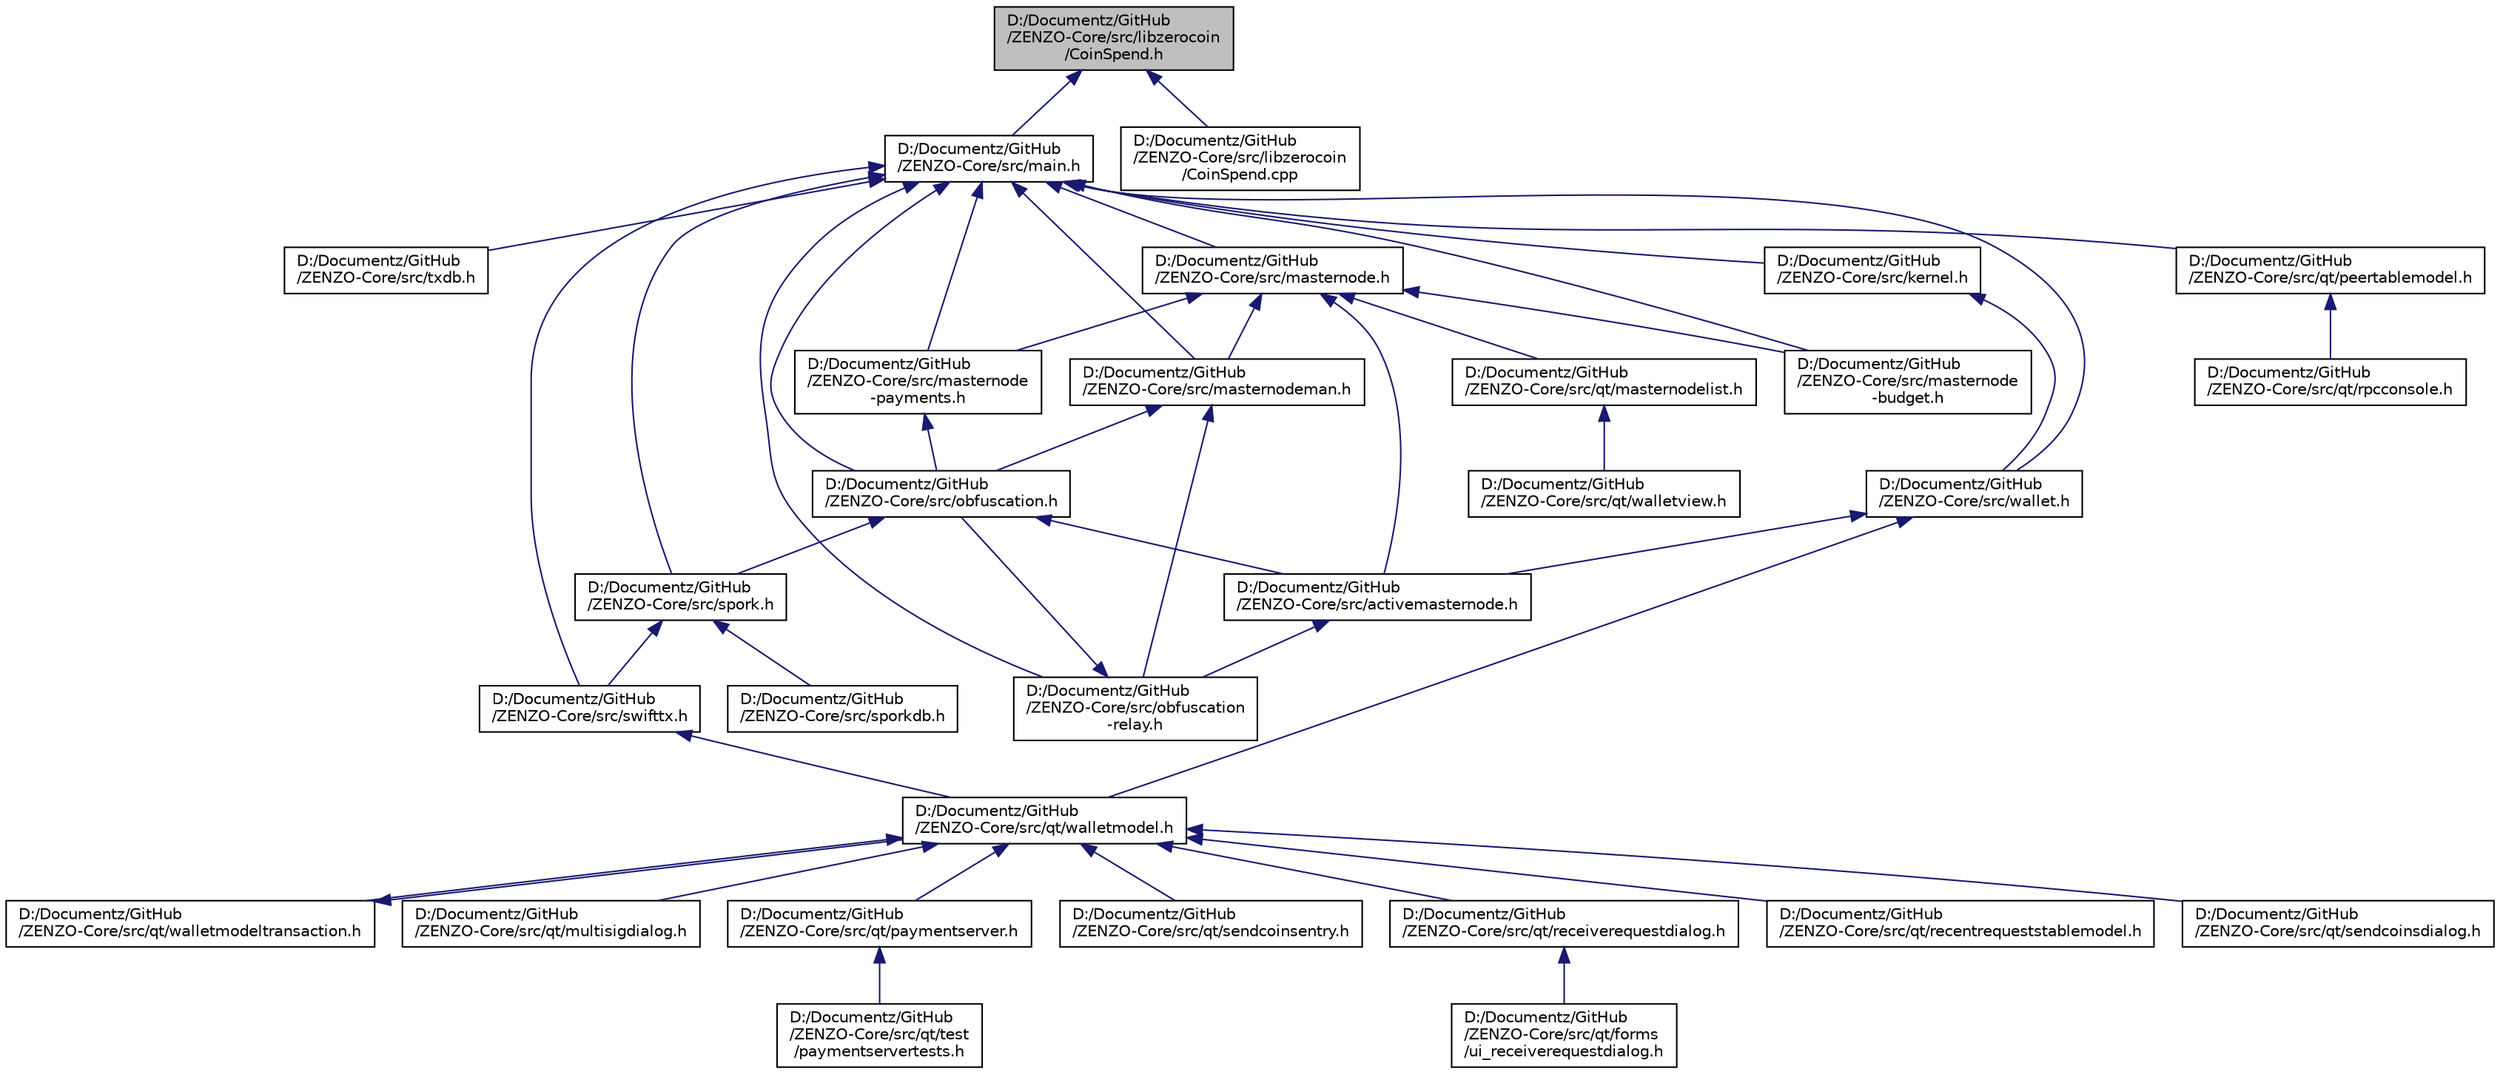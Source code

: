 digraph "D:/Documentz/GitHub/ZENZO-Core/src/libzerocoin/CoinSpend.h"
{
 // LATEX_PDF_SIZE
  edge [fontname="Helvetica",fontsize="10",labelfontname="Helvetica",labelfontsize="10"];
  node [fontname="Helvetica",fontsize="10",shape=record];
  Node34 [label="D:/Documentz/GitHub\l/ZENZO-Core/src/libzerocoin\l/CoinSpend.h",height=0.2,width=0.4,color="black", fillcolor="grey75", style="filled", fontcolor="black",tooltip="CoinSpend class for the Zerocoin library."];
  Node34 -> Node35 [dir="back",color="midnightblue",fontsize="10",style="solid"];
  Node35 [label="D:/Documentz/GitHub\l/ZENZO-Core/src/main.h",height=0.2,width=0.4,color="black", fillcolor="white", style="filled",URL="$main_8h_source.html",tooltip=" "];
  Node35 -> Node36 [dir="back",color="midnightblue",fontsize="10",style="solid"];
  Node36 [label="D:/Documentz/GitHub\l/ZENZO-Core/src/txdb.h",height=0.2,width=0.4,color="black", fillcolor="white", style="filled",URL="$txdb_8h_source.html",tooltip=" "];
  Node35 -> Node37 [dir="back",color="midnightblue",fontsize="10",style="solid"];
  Node37 [label="D:/Documentz/GitHub\l/ZENZO-Core/src/spork.h",height=0.2,width=0.4,color="black", fillcolor="white", style="filled",URL="$spork_8h_source.html",tooltip=" "];
  Node37 -> Node38 [dir="back",color="midnightblue",fontsize="10",style="solid"];
  Node38 [label="D:/Documentz/GitHub\l/ZENZO-Core/src/sporkdb.h",height=0.2,width=0.4,color="black", fillcolor="white", style="filled",URL="$sporkdb_8h_source.html",tooltip=" "];
  Node37 -> Node39 [dir="back",color="midnightblue",fontsize="10",style="solid"];
  Node39 [label="D:/Documentz/GitHub\l/ZENZO-Core/src/swifttx.h",height=0.2,width=0.4,color="black", fillcolor="white", style="filled",URL="$swifttx_8h_source.html",tooltip=" "];
  Node39 -> Node40 [dir="back",color="midnightblue",fontsize="10",style="solid"];
  Node40 [label="D:/Documentz/GitHub\l/ZENZO-Core/src/qt/walletmodel.h",height=0.2,width=0.4,color="black", fillcolor="white", style="filled",URL="$walletmodel_8h_source.html",tooltip=" "];
  Node40 -> Node41 [dir="back",color="midnightblue",fontsize="10",style="solid"];
  Node41 [label="D:/Documentz/GitHub\l/ZENZO-Core/src/qt/walletmodeltransaction.h",height=0.2,width=0.4,color="black", fillcolor="white", style="filled",URL="$walletmodeltransaction_8h_source.html",tooltip=" "];
  Node41 -> Node40 [dir="back",color="midnightblue",fontsize="10",style="solid"];
  Node40 -> Node42 [dir="back",color="midnightblue",fontsize="10",style="solid"];
  Node42 [label="D:/Documentz/GitHub\l/ZENZO-Core/src/qt/multisigdialog.h",height=0.2,width=0.4,color="black", fillcolor="white", style="filled",URL="$multisigdialog_8h_source.html",tooltip=" "];
  Node40 -> Node43 [dir="back",color="midnightblue",fontsize="10",style="solid"];
  Node43 [label="D:/Documentz/GitHub\l/ZENZO-Core/src/qt/paymentserver.h",height=0.2,width=0.4,color="black", fillcolor="white", style="filled",URL="$paymentserver_8h_source.html",tooltip=" "];
  Node43 -> Node44 [dir="back",color="midnightblue",fontsize="10",style="solid"];
  Node44 [label="D:/Documentz/GitHub\l/ZENZO-Core/src/qt/test\l/paymentservertests.h",height=0.2,width=0.4,color="black", fillcolor="white", style="filled",URL="$paymentservertests_8h_source.html",tooltip=" "];
  Node40 -> Node45 [dir="back",color="midnightblue",fontsize="10",style="solid"];
  Node45 [label="D:/Documentz/GitHub\l/ZENZO-Core/src/qt/sendcoinsentry.h",height=0.2,width=0.4,color="black", fillcolor="white", style="filled",URL="$sendcoinsentry_8h_source.html",tooltip=" "];
  Node40 -> Node46 [dir="back",color="midnightblue",fontsize="10",style="solid"];
  Node46 [label="D:/Documentz/GitHub\l/ZENZO-Core/src/qt/receiverequestdialog.h",height=0.2,width=0.4,color="black", fillcolor="white", style="filled",URL="$receiverequestdialog_8h_source.html",tooltip=" "];
  Node46 -> Node47 [dir="back",color="midnightblue",fontsize="10",style="solid"];
  Node47 [label="D:/Documentz/GitHub\l/ZENZO-Core/src/qt/forms\l/ui_receiverequestdialog.h",height=0.2,width=0.4,color="black", fillcolor="white", style="filled",URL="$ui__receiverequestdialog_8h_source.html",tooltip=" "];
  Node40 -> Node48 [dir="back",color="midnightblue",fontsize="10",style="solid"];
  Node48 [label="D:/Documentz/GitHub\l/ZENZO-Core/src/qt/recentrequeststablemodel.h",height=0.2,width=0.4,color="black", fillcolor="white", style="filled",URL="$recentrequeststablemodel_8h_source.html",tooltip=" "];
  Node40 -> Node49 [dir="back",color="midnightblue",fontsize="10",style="solid"];
  Node49 [label="D:/Documentz/GitHub\l/ZENZO-Core/src/qt/sendcoinsdialog.h",height=0.2,width=0.4,color="black", fillcolor="white", style="filled",URL="$sendcoinsdialog_8h_source.html",tooltip=" "];
  Node35 -> Node50 [dir="back",color="midnightblue",fontsize="10",style="solid"];
  Node50 [label="D:/Documentz/GitHub\l/ZENZO-Core/src/obfuscation.h",height=0.2,width=0.4,color="black", fillcolor="white", style="filled",URL="$obfuscation_8h_source.html",tooltip=" "];
  Node50 -> Node37 [dir="back",color="midnightblue",fontsize="10",style="solid"];
  Node50 -> Node51 [dir="back",color="midnightblue",fontsize="10",style="solid"];
  Node51 [label="D:/Documentz/GitHub\l/ZENZO-Core/src/activemasternode.h",height=0.2,width=0.4,color="black", fillcolor="white", style="filled",URL="$activemasternode_8h_source.html",tooltip=" "];
  Node51 -> Node52 [dir="back",color="midnightblue",fontsize="10",style="solid"];
  Node52 [label="D:/Documentz/GitHub\l/ZENZO-Core/src/obfuscation\l-relay.h",height=0.2,width=0.4,color="black", fillcolor="white", style="filled",URL="$obfuscation-relay_8h_source.html",tooltip=" "];
  Node52 -> Node50 [dir="back",color="midnightblue",fontsize="10",style="solid"];
  Node35 -> Node53 [dir="back",color="midnightblue",fontsize="10",style="solid"];
  Node53 [label="D:/Documentz/GitHub\l/ZENZO-Core/src/masternode\l-payments.h",height=0.2,width=0.4,color="black", fillcolor="white", style="filled",URL="$masternode-payments_8h_source.html",tooltip=" "];
  Node53 -> Node50 [dir="back",color="midnightblue",fontsize="10",style="solid"];
  Node35 -> Node54 [dir="back",color="midnightblue",fontsize="10",style="solid"];
  Node54 [label="D:/Documentz/GitHub\l/ZENZO-Core/src/masternode.h",height=0.2,width=0.4,color="black", fillcolor="white", style="filled",URL="$masternode_8h_source.html",tooltip=" "];
  Node54 -> Node53 [dir="back",color="midnightblue",fontsize="10",style="solid"];
  Node54 -> Node55 [dir="back",color="midnightblue",fontsize="10",style="solid"];
  Node55 [label="D:/Documentz/GitHub\l/ZENZO-Core/src/masternodeman.h",height=0.2,width=0.4,color="black", fillcolor="white", style="filled",URL="$masternodeman_8h_source.html",tooltip=" "];
  Node55 -> Node50 [dir="back",color="midnightblue",fontsize="10",style="solid"];
  Node55 -> Node52 [dir="back",color="midnightblue",fontsize="10",style="solid"];
  Node54 -> Node51 [dir="back",color="midnightblue",fontsize="10",style="solid"];
  Node54 -> Node56 [dir="back",color="midnightblue",fontsize="10",style="solid"];
  Node56 [label="D:/Documentz/GitHub\l/ZENZO-Core/src/masternode\l-budget.h",height=0.2,width=0.4,color="black", fillcolor="white", style="filled",URL="$masternode-budget_8h_source.html",tooltip=" "];
  Node54 -> Node57 [dir="back",color="midnightblue",fontsize="10",style="solid"];
  Node57 [label="D:/Documentz/GitHub\l/ZENZO-Core/src/qt/masternodelist.h",height=0.2,width=0.4,color="black", fillcolor="white", style="filled",URL="$masternodelist_8h_source.html",tooltip=" "];
  Node57 -> Node58 [dir="back",color="midnightblue",fontsize="10",style="solid"];
  Node58 [label="D:/Documentz/GitHub\l/ZENZO-Core/src/qt/walletview.h",height=0.2,width=0.4,color="black", fillcolor="white", style="filled",URL="$walletview_8h_source.html",tooltip=" "];
  Node35 -> Node55 [dir="back",color="midnightblue",fontsize="10",style="solid"];
  Node35 -> Node59 [dir="back",color="midnightblue",fontsize="10",style="solid"];
  Node59 [label="D:/Documentz/GitHub\l/ZENZO-Core/src/kernel.h",height=0.2,width=0.4,color="black", fillcolor="white", style="filled",URL="$kernel_8h_source.html",tooltip=" "];
  Node59 -> Node60 [dir="back",color="midnightblue",fontsize="10",style="solid"];
  Node60 [label="D:/Documentz/GitHub\l/ZENZO-Core/src/wallet.h",height=0.2,width=0.4,color="black", fillcolor="white", style="filled",URL="$wallet_8h_source.html",tooltip=" "];
  Node60 -> Node51 [dir="back",color="midnightblue",fontsize="10",style="solid"];
  Node60 -> Node40 [dir="back",color="midnightblue",fontsize="10",style="solid"];
  Node35 -> Node60 [dir="back",color="midnightblue",fontsize="10",style="solid"];
  Node35 -> Node52 [dir="back",color="midnightblue",fontsize="10",style="solid"];
  Node35 -> Node56 [dir="back",color="midnightblue",fontsize="10",style="solid"];
  Node35 -> Node39 [dir="back",color="midnightblue",fontsize="10",style="solid"];
  Node35 -> Node61 [dir="back",color="midnightblue",fontsize="10",style="solid"];
  Node61 [label="D:/Documentz/GitHub\l/ZENZO-Core/src/qt/peertablemodel.h",height=0.2,width=0.4,color="black", fillcolor="white", style="filled",URL="$peertablemodel_8h_source.html",tooltip=" "];
  Node61 -> Node62 [dir="back",color="midnightblue",fontsize="10",style="solid"];
  Node62 [label="D:/Documentz/GitHub\l/ZENZO-Core/src/qt/rpcconsole.h",height=0.2,width=0.4,color="black", fillcolor="white", style="filled",URL="$rpcconsole_8h_source.html",tooltip=" "];
  Node34 -> Node63 [dir="back",color="midnightblue",fontsize="10",style="solid"];
  Node63 [label="D:/Documentz/GitHub\l/ZENZO-Core/src/libzerocoin\l/CoinSpend.cpp",height=0.2,width=0.4,color="black", fillcolor="white", style="filled",URL="$_coin_spend_8cpp.html",tooltip="CoinSpend class for the Zerocoin library."];
}
